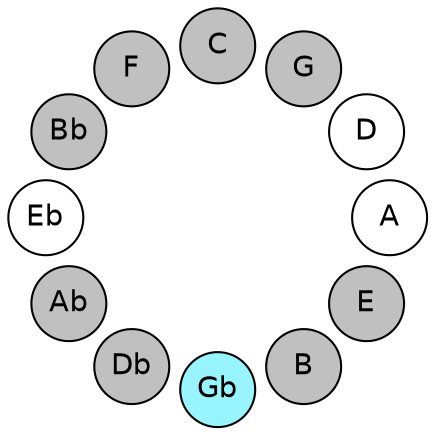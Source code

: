 
graph {

layout = circo;
mindist = .1

node [shape = circle, fontname = Helvetica, margin = 0, style = filled]
edge [style=invis]

subgraph 1 {
	E -- B -- Gb -- Db -- Ab -- Eb -- Bb -- F -- C -- G -- D -- A -- E
}

E [fillcolor = gray];
B [fillcolor = gray];
Gb [fillcolor = cadetblue1];
Db [fillcolor = gray];
Ab [fillcolor = gray];
Eb [fillcolor = white];
Bb [fillcolor = gray];
F [fillcolor = gray];
C [fillcolor = gray];
G [fillcolor = gray];
D [fillcolor = white];
A [fillcolor = white];
}
